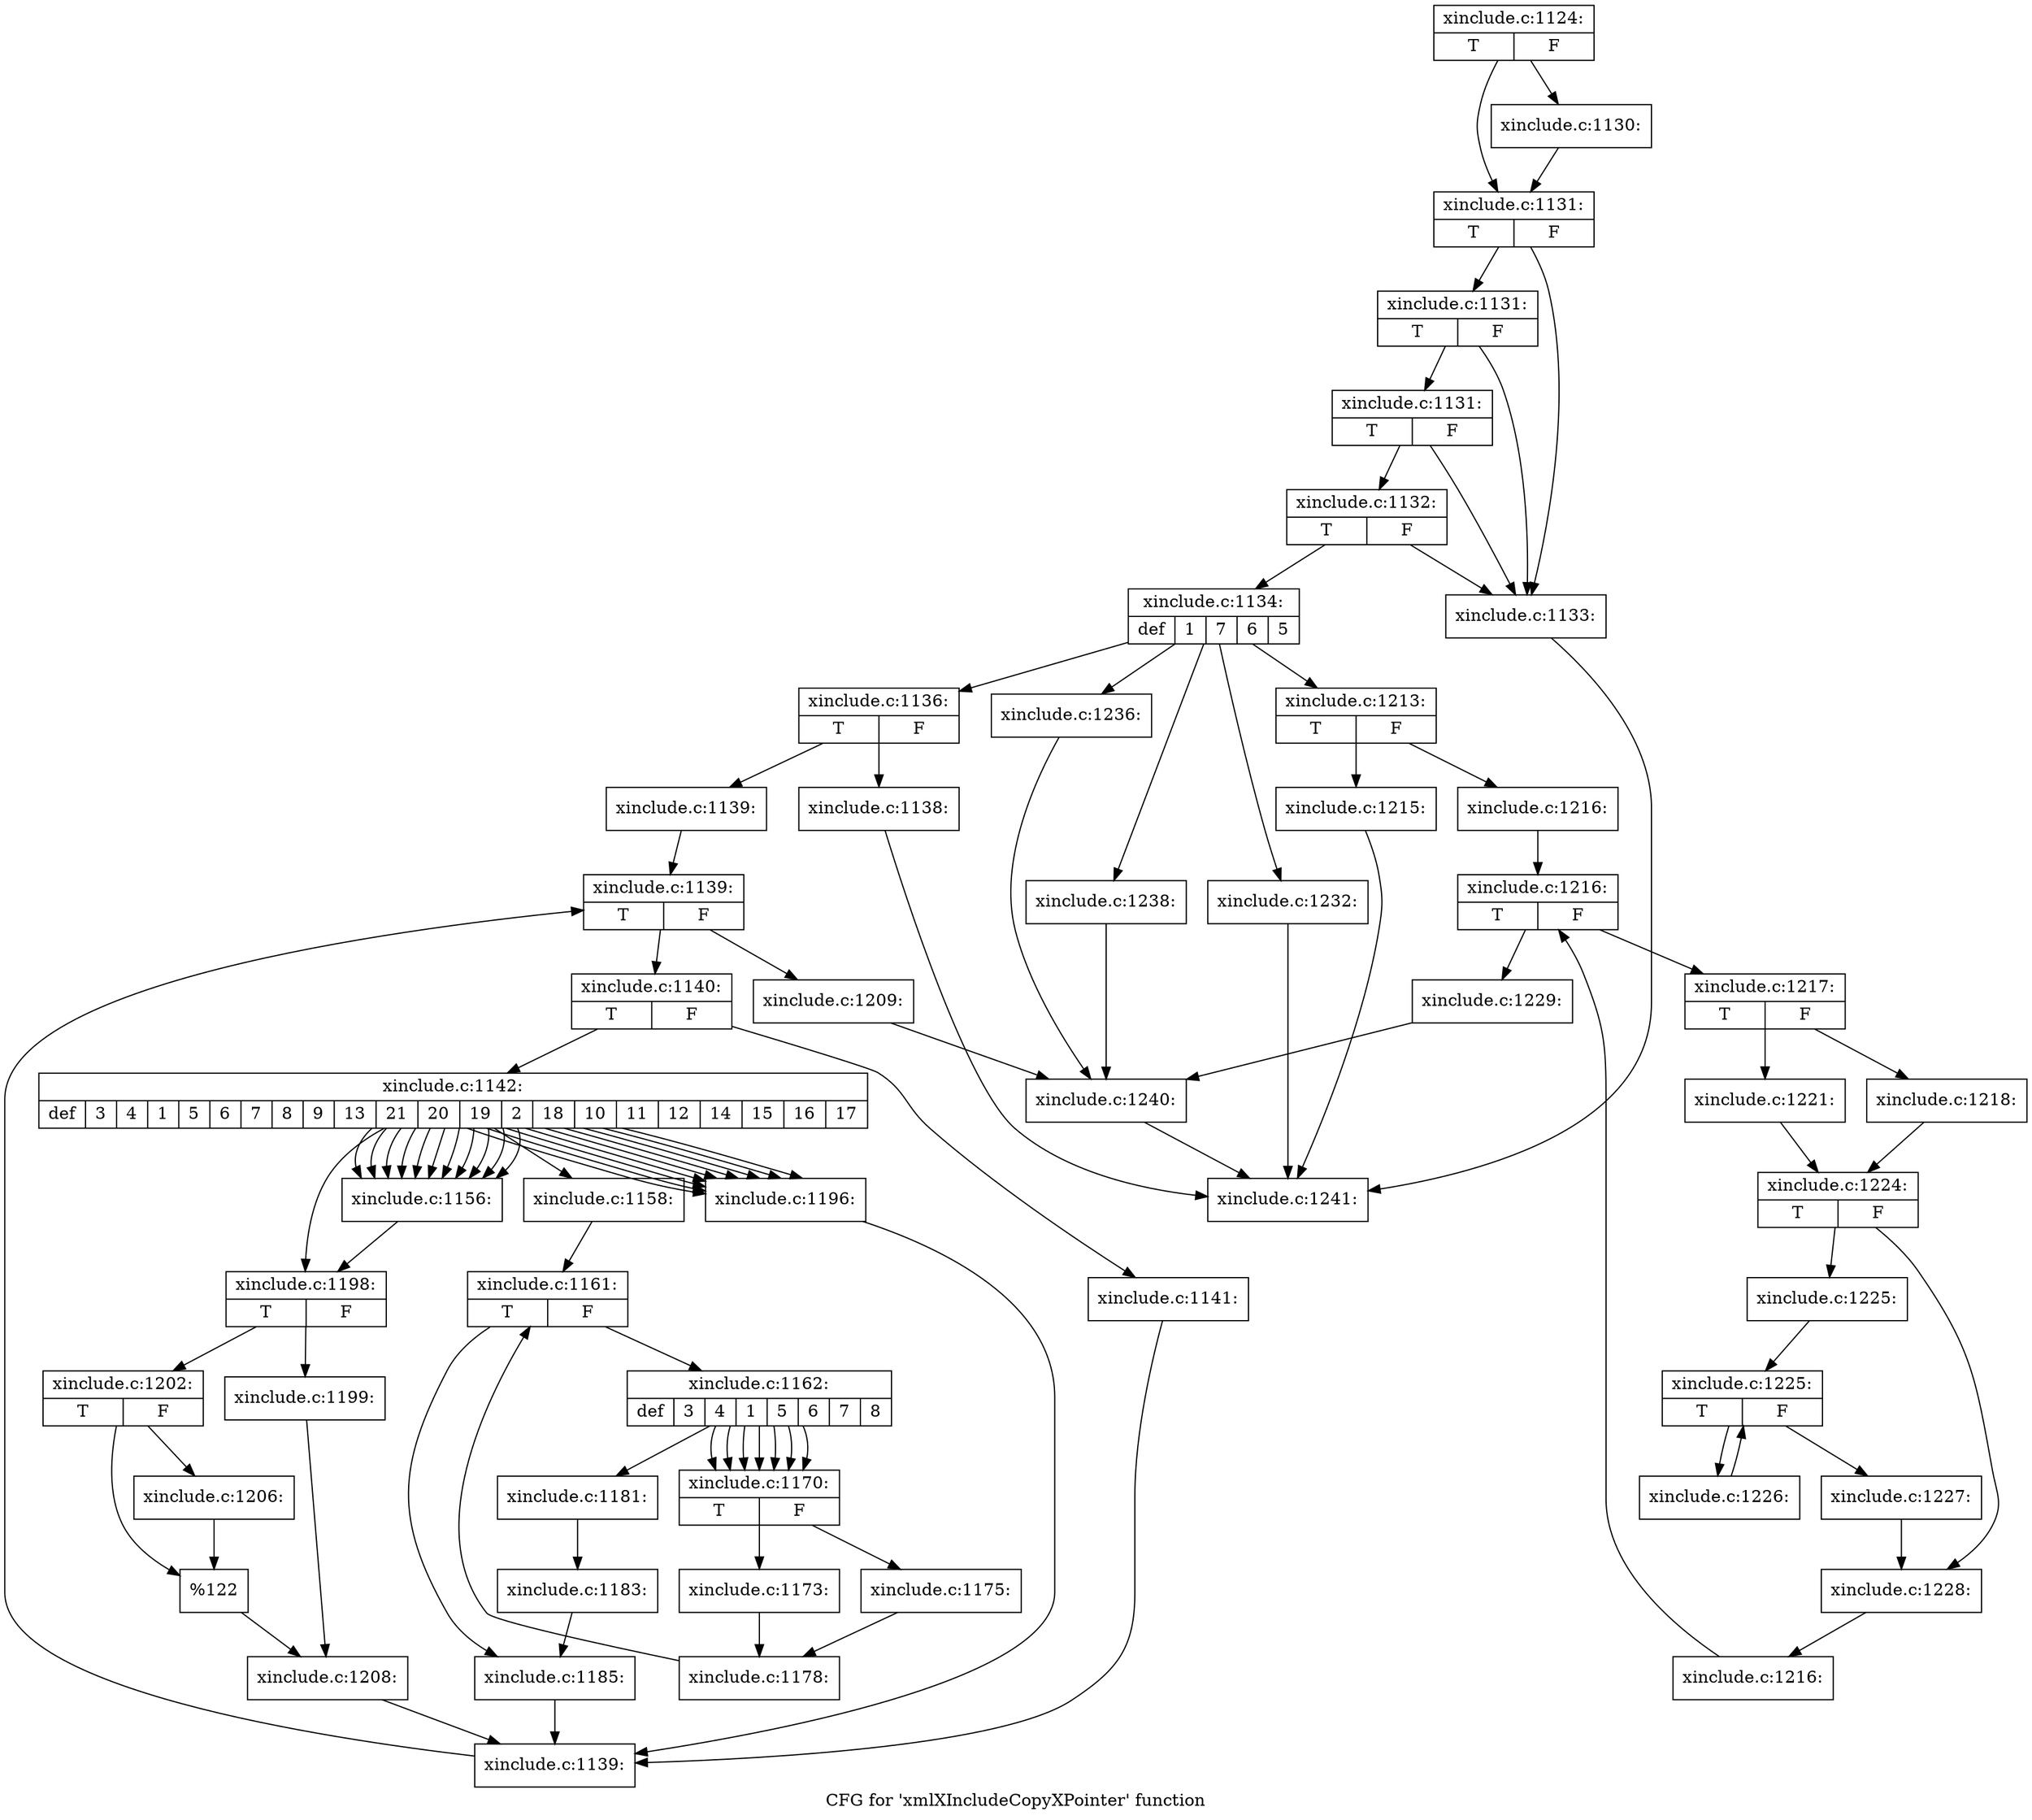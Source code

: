 digraph "CFG for 'xmlXIncludeCopyXPointer' function" {
	label="CFG for 'xmlXIncludeCopyXPointer' function";

	Node0x558b680 [shape=record,label="{xinclude.c:1124:|{<s0>T|<s1>F}}"];
	Node0x558b680 -> Node0x558d020;
	Node0x558b680 -> Node0x558d070;
	Node0x558d020 [shape=record,label="{xinclude.c:1130:}"];
	Node0x558d020 -> Node0x558d070;
	Node0x558d070 [shape=record,label="{xinclude.c:1131:|{<s0>T|<s1>F}}"];
	Node0x558d070 -> Node0x558d690;
	Node0x558d070 -> Node0x558d830;
	Node0x558d830 [shape=record,label="{xinclude.c:1131:|{<s0>T|<s1>F}}"];
	Node0x558d830 -> Node0x558d690;
	Node0x558d830 -> Node0x558d7b0;
	Node0x558d7b0 [shape=record,label="{xinclude.c:1131:|{<s0>T|<s1>F}}"];
	Node0x558d7b0 -> Node0x558d690;
	Node0x558d7b0 -> Node0x558d730;
	Node0x558d730 [shape=record,label="{xinclude.c:1132:|{<s0>T|<s1>F}}"];
	Node0x558d730 -> Node0x558d690;
	Node0x558d730 -> Node0x558d6e0;
	Node0x558d690 [shape=record,label="{xinclude.c:1133:}"];
	Node0x558d690 -> Node0x558b9b0;
	Node0x558d6e0 [shape=record,label="{xinclude.c:1134:|{<s0>def|<s1>1|<s2>7|<s3>6|<s4>5}}"];
	Node0x558d6e0 -> Node0x558e490;
	Node0x558d6e0 -> Node0x558e7d0;
	Node0x558d6e0 -> Node0x5593410;
	Node0x558d6e0 -> Node0x559b860;
	Node0x558d6e0 -> Node0x559c150;
	Node0x558e7d0 [shape=record,label="{xinclude.c:1136:|{<s0>T|<s1>F}}"];
	Node0x558e7d0 -> Node0x558ee40;
	Node0x558e7d0 -> Node0x558ee90;
	Node0x558ee40 [shape=record,label="{xinclude.c:1138:}"];
	Node0x558ee40 -> Node0x558b9b0;
	Node0x558ee90 [shape=record,label="{xinclude.c:1139:}"];
	Node0x558ee90 -> Node0x558f420;
	Node0x558f420 [shape=record,label="{xinclude.c:1139:|{<s0>T|<s1>F}}"];
	Node0x558f420 -> Node0x558f700;
	Node0x558f420 -> Node0x558f280;
	Node0x558f700 [shape=record,label="{xinclude.c:1140:|{<s0>T|<s1>F}}"];
	Node0x558f700 -> Node0x558fbd0;
	Node0x558f700 -> Node0x558fc20;
	Node0x558fbd0 [shape=record,label="{xinclude.c:1141:}"];
	Node0x558fbd0 -> Node0x558f670;
	Node0x558fc20 [shape=record,label="{xinclude.c:1142:|{<s0>def|<s1>3|<s2>4|<s3>1|<s4>5|<s5>6|<s6>7|<s7>8|<s8>9|<s9>13|<s10>21|<s11>20|<s12>19|<s13>2|<s14>18|<s15>10|<s16>11|<s17>12|<s18>14|<s19>15|<s20>16|<s21>17}}"];
	Node0x558fc20 -> Node0x5590190;
	Node0x558fc20 -> Node0x55909f0;
	Node0x558fc20 -> Node0x55909f0;
	Node0x558fc20 -> Node0x55909f0;
	Node0x558fc20 -> Node0x55909f0;
	Node0x558fc20 -> Node0x55909f0;
	Node0x558fc20 -> Node0x55909f0;
	Node0x558fc20 -> Node0x55909f0;
	Node0x558fc20 -> Node0x55909f0;
	Node0x558fc20 -> Node0x55909f0;
	Node0x558fc20 -> Node0x55909f0;
	Node0x558fc20 -> Node0x55909f0;
	Node0x558fc20 -> Node0x55907f0;
	Node0x558fc20 -> Node0x5593a80;
	Node0x558fc20 -> Node0x5593a80;
	Node0x558fc20 -> Node0x5593a80;
	Node0x558fc20 -> Node0x5593a80;
	Node0x558fc20 -> Node0x5593a80;
	Node0x558fc20 -> Node0x5593a80;
	Node0x558fc20 -> Node0x5593a80;
	Node0x558fc20 -> Node0x5593a80;
	Node0x558fc20 -> Node0x5593a80;
	Node0x55909f0 [shape=record,label="{xinclude.c:1156:}"];
	Node0x55909f0 -> Node0x5590190;
	Node0x55907f0 [shape=record,label="{xinclude.c:1158:}"];
	Node0x55907f0 -> Node0x5591c10;
	Node0x5591c10 [shape=record,label="{xinclude.c:1161:|{<s0>T|<s1>F}}"];
	Node0x5591c10 -> Node0x5592000;
	Node0x5591c10 -> Node0x5591e30;
	Node0x5592000 [shape=record,label="{xinclude.c:1162:|{<s0>def|<s1>3|<s2>4|<s3>1|<s4>5|<s5>6|<s6>7|<s7>8}}"];
	Node0x5592000 -> Node0x5592300;
	Node0x5592000 -> Node0x5592640;
	Node0x5592000 -> Node0x5592640;
	Node0x5592000 -> Node0x5592640;
	Node0x5592000 -> Node0x5592640;
	Node0x5592000 -> Node0x5592640;
	Node0x5592000 -> Node0x5592640;
	Node0x5592000 -> Node0x5592640;
	Node0x5592640 [shape=record,label="{xinclude.c:1170:|{<s0>T|<s1>F}}"];
	Node0x5592640 -> Node0x5592ad0;
	Node0x5592640 -> Node0x5592b70;
	Node0x5592ad0 [shape=record,label="{xinclude.c:1173:}"];
	Node0x5592ad0 -> Node0x5592b20;
	Node0x5592b70 [shape=record,label="{xinclude.c:1175:}"];
	Node0x5592b70 -> Node0x5592b20;
	Node0x5592b20 [shape=record,label="{xinclude.c:1178:}"];
	Node0x5592b20 -> Node0x5591c10;
	Node0x5592300 [shape=record,label="{xinclude.c:1181:}"];
	Node0x5592300 -> Node0x5592150;
	Node0x5592150 [shape=record,label="{xinclude.c:1183:}"];
	Node0x5592150 -> Node0x5591e30;
	Node0x5591e30 [shape=record,label="{xinclude.c:1185:}"];
	Node0x5591e30 -> Node0x558f670;
	Node0x5593a80 [shape=record,label="{xinclude.c:1196:}"];
	Node0x5593a80 -> Node0x558f670;
	Node0x5590190 [shape=record,label="{xinclude.c:1198:|{<s0>T|<s1>F}}"];
	Node0x5590190 -> Node0x55906b0;
	Node0x5590190 -> Node0x55944f0;
	Node0x55906b0 [shape=record,label="{xinclude.c:1199:}"];
	Node0x55906b0 -> Node0x5593db0;
	Node0x55944f0 [shape=record,label="{xinclude.c:1202:|{<s0>T|<s1>F}}"];
	Node0x55944f0 -> Node0x55957f0;
	Node0x55944f0 -> Node0x5595840;
	Node0x55957f0 [shape=record,label="{xinclude.c:1206:}"];
	Node0x55957f0 -> Node0x5595840;
	Node0x5595840 [shape=record,label="{%122}"];
	Node0x5595840 -> Node0x5593db0;
	Node0x5593db0 [shape=record,label="{xinclude.c:1208:}"];
	Node0x5593db0 -> Node0x558f670;
	Node0x558f670 [shape=record,label="{xinclude.c:1139:}"];
	Node0x558f670 -> Node0x558f420;
	Node0x558f280 [shape=record,label="{xinclude.c:1209:}"];
	Node0x558f280 -> Node0x558e280;
	Node0x5593410 [shape=record,label="{xinclude.c:1213:|{<s0>T|<s1>F}}"];
	Node0x5593410 -> Node0x5597f50;
	Node0x5593410 -> Node0x5597fa0;
	Node0x5597f50 [shape=record,label="{xinclude.c:1215:}"];
	Node0x5597f50 -> Node0x558b9b0;
	Node0x5597fa0 [shape=record,label="{xinclude.c:1216:}"];
	Node0x5597fa0 -> Node0x5598560;
	Node0x5598560 [shape=record,label="{xinclude.c:1216:|{<s0>T|<s1>F}}"];
	Node0x5598560 -> Node0x5598840;
	Node0x5598560 -> Node0x55983c0;
	Node0x5598840 [shape=record,label="{xinclude.c:1217:|{<s0>T|<s1>F}}"];
	Node0x5598840 -> Node0x5598d10;
	Node0x5598840 -> Node0x5598db0;
	Node0x5598d10 [shape=record,label="{xinclude.c:1218:}"];
	Node0x5598d10 -> Node0x5598d60;
	Node0x5598db0 [shape=record,label="{xinclude.c:1221:}"];
	Node0x5598db0 -> Node0x5598d60;
	Node0x5598d60 [shape=record,label="{xinclude.c:1224:|{<s0>T|<s1>F}}"];
	Node0x5598d60 -> Node0x559a070;
	Node0x5598d60 -> Node0x559a0c0;
	Node0x559a070 [shape=record,label="{xinclude.c:1225:}"];
	Node0x559a070 -> Node0x54ec980;
	Node0x54ec980 [shape=record,label="{xinclude.c:1225:|{<s0>T|<s1>F}}"];
	Node0x54ec980 -> Node0x54ece40;
	Node0x54ec980 -> Node0x54ecb40;
	Node0x54ece40 [shape=record,label="{xinclude.c:1226:}"];
	Node0x54ece40 -> Node0x54ec980;
	Node0x54ecb40 [shape=record,label="{xinclude.c:1227:}"];
	Node0x54ecb40 -> Node0x559a0c0;
	Node0x559a0c0 [shape=record,label="{xinclude.c:1228:}"];
	Node0x559a0c0 -> Node0x55987b0;
	Node0x55987b0 [shape=record,label="{xinclude.c:1216:}"];
	Node0x55987b0 -> Node0x5598560;
	Node0x55983c0 [shape=record,label="{xinclude.c:1229:}"];
	Node0x55983c0 -> Node0x558e280;
	Node0x559b860 [shape=record,label="{xinclude.c:1232:}"];
	Node0x559b860 -> Node0x558b9b0;
	Node0x559c150 [shape=record,label="{xinclude.c:1236:}"];
	Node0x559c150 -> Node0x558e280;
	Node0x558e490 [shape=record,label="{xinclude.c:1238:}"];
	Node0x558e490 -> Node0x558e280;
	Node0x558e280 [shape=record,label="{xinclude.c:1240:}"];
	Node0x558e280 -> Node0x558b9b0;
	Node0x558b9b0 [shape=record,label="{xinclude.c:1241:}"];
}
